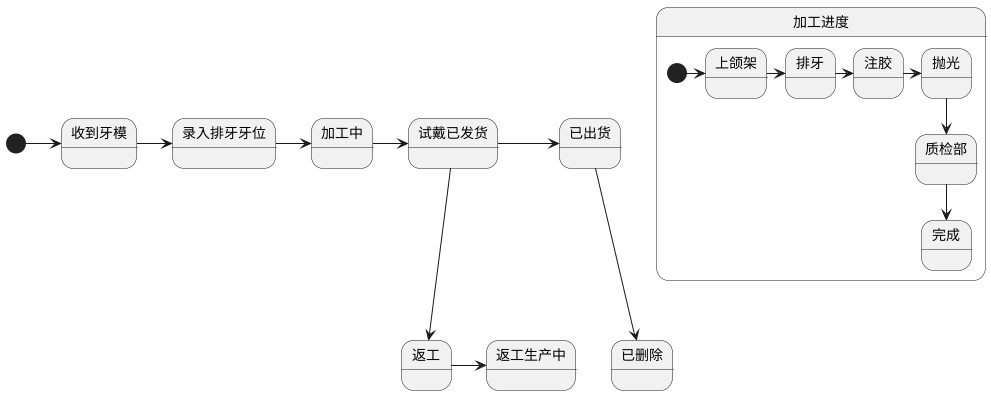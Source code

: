 @startuml 订单流程
[*] -> 收到牙模
收到牙模 -> 录入排牙牙位
录入排牙牙位 -> 加工中
加工中 -> 试戴已发货
试戴已发货 --> 返工
返工 -> 返工生产中
试戴已发货 -> 已出货
已出货 --> 已删除

state 加工进度{
[*] -> 上颌架 
上颌架 -> 排牙
排牙 -> 注胶
注胶 -> 抛光
抛光 --> 质检部
质检部 -->完成
}



@enduml
